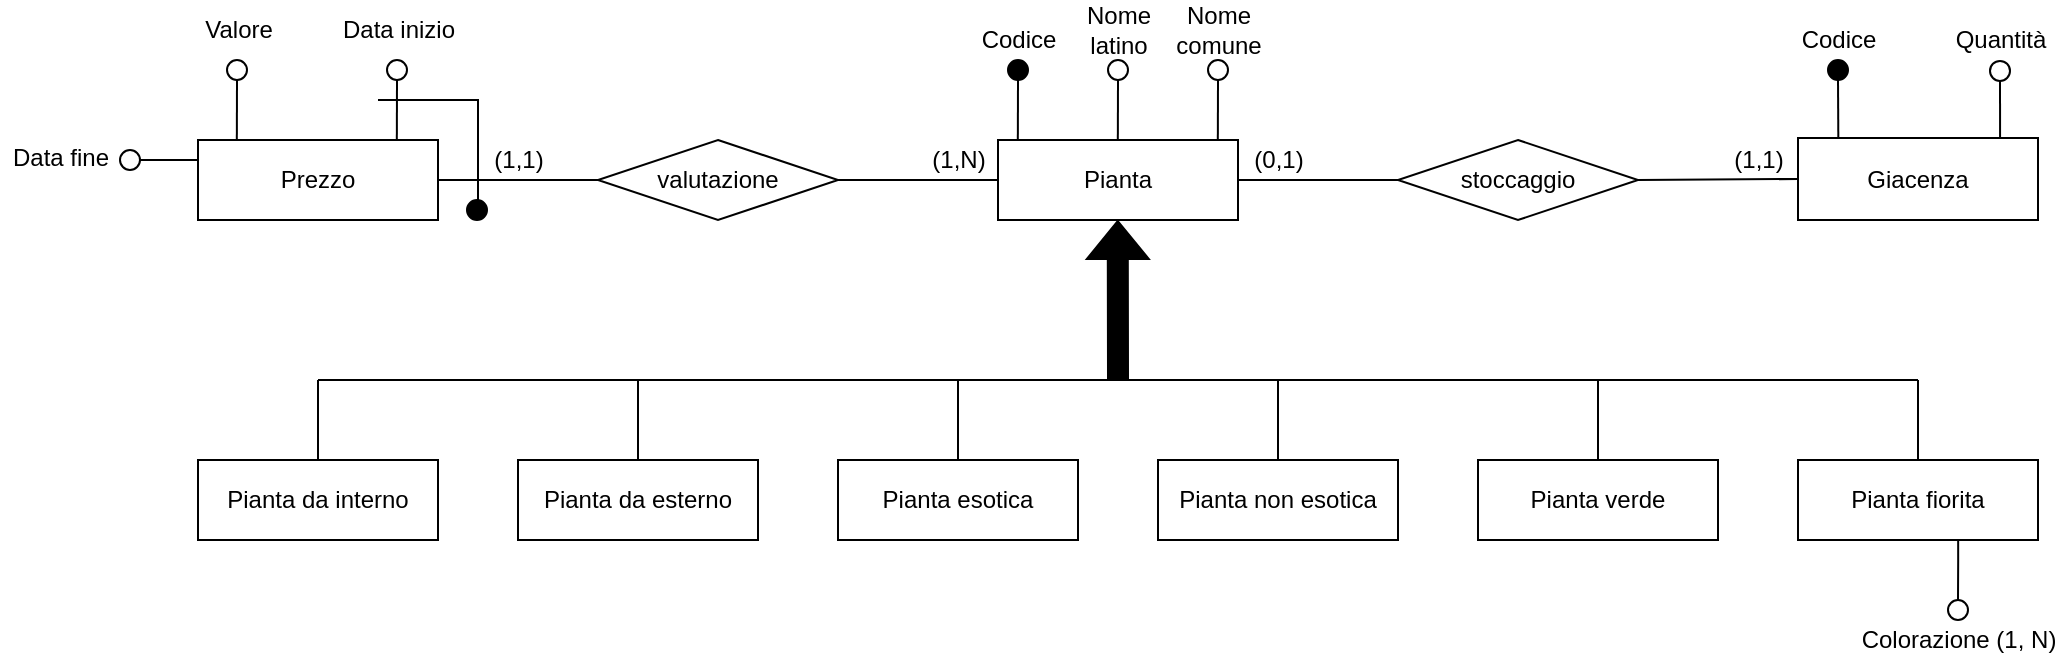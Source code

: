 <mxfile version="16.6.5" type="github">
  <diagram id="7JcDk_5Xcne25kUJDjaO" name="Page-1">
    <mxGraphModel dx="1221" dy="644" grid="1" gridSize="10" guides="1" tooltips="1" connect="1" arrows="1" fold="1" page="1" pageScale="1" pageWidth="1169" pageHeight="827" math="0" shadow="0">
      <root>
        <mxCell id="0" />
        <mxCell id="1" parent="0" />
        <mxCell id="L1K0ubGPdQXraZR7r7xJ-1" value="Pianta da interno" style="rounded=0;whiteSpace=wrap;html=1;strokeWidth=1;perimeterSpacing=0;" parent="1" vertex="1">
          <mxGeometry x="119" y="280" width="120" height="40" as="geometry" />
        </mxCell>
        <mxCell id="L1K0ubGPdQXraZR7r7xJ-2" value="Pianta da esterno" style="rounded=0;whiteSpace=wrap;html=1;strokeWidth=1;perimeterSpacing=0;" parent="1" vertex="1">
          <mxGeometry x="279" y="280" width="120" height="40" as="geometry" />
        </mxCell>
        <mxCell id="L1K0ubGPdQXraZR7r7xJ-3" value="Pianta esotica" style="rounded=0;whiteSpace=wrap;html=1;strokeWidth=1;perimeterSpacing=0;" parent="1" vertex="1">
          <mxGeometry x="439" y="280" width="120" height="40" as="geometry" />
        </mxCell>
        <mxCell id="L1K0ubGPdQXraZR7r7xJ-4" value="Pianta" style="rounded=0;whiteSpace=wrap;html=1;strokeWidth=1;perimeterSpacing=0;" parent="1" vertex="1">
          <mxGeometry x="519" y="120" width="120" height="40" as="geometry" />
        </mxCell>
        <mxCell id="L1K0ubGPdQXraZR7r7xJ-5" value="Pianta non esotica" style="rounded=0;whiteSpace=wrap;html=1;strokeWidth=1;perimeterSpacing=0;" parent="1" vertex="1">
          <mxGeometry x="599" y="280" width="120" height="40" as="geometry" />
        </mxCell>
        <mxCell id="L1K0ubGPdQXraZR7r7xJ-6" value="Pianta verde" style="rounded=0;whiteSpace=wrap;html=1;strokeWidth=1;perimeterSpacing=0;" parent="1" vertex="1">
          <mxGeometry x="759" y="280" width="120" height="40" as="geometry" />
        </mxCell>
        <mxCell id="L1K0ubGPdQXraZR7r7xJ-7" value="Pianta fiorita" style="rounded=0;whiteSpace=wrap;html=1;strokeWidth=1;perimeterSpacing=0;" parent="1" vertex="1">
          <mxGeometry x="919" y="280" width="120" height="40" as="geometry" />
        </mxCell>
        <mxCell id="L1K0ubGPdQXraZR7r7xJ-8" value="" style="endArrow=none;html=1;rounded=0;" parent="1" edge="1">
          <mxGeometry width="50" height="50" relative="1" as="geometry">
            <mxPoint x="179" y="240" as="sourcePoint" />
            <mxPoint x="979" y="240" as="targetPoint" />
          </mxGeometry>
        </mxCell>
        <mxCell id="L1K0ubGPdQXraZR7r7xJ-9" value="" style="endArrow=none;html=1;rounded=0;exitX=0.5;exitY=0;exitDx=0;exitDy=0;" parent="1" source="L1K0ubGPdQXraZR7r7xJ-7" edge="1">
          <mxGeometry width="50" height="50" relative="1" as="geometry">
            <mxPoint x="989" y="290" as="sourcePoint" />
            <mxPoint x="979" y="240" as="targetPoint" />
          </mxGeometry>
        </mxCell>
        <mxCell id="L1K0ubGPdQXraZR7r7xJ-10" value="" style="endArrow=none;html=1;rounded=0;exitX=0.5;exitY=0;exitDx=0;exitDy=0;" parent="1" source="L1K0ubGPdQXraZR7r7xJ-6" edge="1">
          <mxGeometry width="50" height="50" relative="1" as="geometry">
            <mxPoint x="799" y="290" as="sourcePoint" />
            <mxPoint x="819" y="240" as="targetPoint" />
          </mxGeometry>
        </mxCell>
        <mxCell id="L1K0ubGPdQXraZR7r7xJ-11" value="" style="endArrow=none;html=1;rounded=0;exitX=0.5;exitY=0;exitDx=0;exitDy=0;" parent="1" source="L1K0ubGPdQXraZR7r7xJ-5" edge="1">
          <mxGeometry width="50" height="50" relative="1" as="geometry">
            <mxPoint x="629" y="290" as="sourcePoint" />
            <mxPoint x="659" y="240" as="targetPoint" />
          </mxGeometry>
        </mxCell>
        <mxCell id="L1K0ubGPdQXraZR7r7xJ-12" value="" style="endArrow=none;html=1;rounded=0;exitX=0.5;exitY=0;exitDx=0;exitDy=0;" parent="1" source="L1K0ubGPdQXraZR7r7xJ-3" edge="1">
          <mxGeometry width="50" height="50" relative="1" as="geometry">
            <mxPoint x="469" y="290" as="sourcePoint" />
            <mxPoint x="499" y="240" as="targetPoint" />
          </mxGeometry>
        </mxCell>
        <mxCell id="L1K0ubGPdQXraZR7r7xJ-13" value="" style="endArrow=none;html=1;rounded=0;exitX=0.5;exitY=0;exitDx=0;exitDy=0;" parent="1" source="L1K0ubGPdQXraZR7r7xJ-2" edge="1">
          <mxGeometry width="50" height="50" relative="1" as="geometry">
            <mxPoint x="299" y="290" as="sourcePoint" />
            <mxPoint x="339" y="240" as="targetPoint" />
          </mxGeometry>
        </mxCell>
        <mxCell id="L1K0ubGPdQXraZR7r7xJ-14" value="" style="endArrow=none;html=1;rounded=0;exitX=0.5;exitY=0;exitDx=0;exitDy=0;" parent="1" source="L1K0ubGPdQXraZR7r7xJ-1" edge="1">
          <mxGeometry width="50" height="50" relative="1" as="geometry">
            <mxPoint x="179" y="290" as="sourcePoint" />
            <mxPoint x="179" y="240" as="targetPoint" />
          </mxGeometry>
        </mxCell>
        <mxCell id="L1K0ubGPdQXraZR7r7xJ-15" value="" style="shape=flexArrow;endArrow=classic;html=1;rounded=0;fillColor=#000000;" parent="1" edge="1">
          <mxGeometry width="50" height="50" relative="1" as="geometry">
            <mxPoint x="579" y="240" as="sourcePoint" />
            <mxPoint x="578.87" y="160" as="targetPoint" />
          </mxGeometry>
        </mxCell>
        <mxCell id="L1K0ubGPdQXraZR7r7xJ-16" value="" style="endArrow=none;html=1;rounded=0;fillColor=#000000;entryX=0.166;entryY=0;entryDx=0;entryDy=0;entryPerimeter=0;exitX=0.5;exitY=1;exitDx=0;exitDy=0;" parent="1" source="L1K0ubGPdQXraZR7r7xJ-17" edge="1">
          <mxGeometry width="50" height="50" relative="1" as="geometry">
            <mxPoint x="529" y="100" as="sourcePoint" />
            <mxPoint x="528.92" y="120" as="targetPoint" />
          </mxGeometry>
        </mxCell>
        <mxCell id="L1K0ubGPdQXraZR7r7xJ-17" value="" style="ellipse;whiteSpace=wrap;html=1;aspect=fixed;strokeWidth=1;fillColor=#000000;" parent="1" vertex="1">
          <mxGeometry x="524" y="80" width="10" height="10" as="geometry" />
        </mxCell>
        <mxCell id="L1K0ubGPdQXraZR7r7xJ-18" value="Codice" style="text;html=1;align=center;verticalAlign=middle;resizable=0;points=[];autosize=1;strokeColor=none;fillColor=none;" parent="1" vertex="1">
          <mxGeometry x="504" y="60" width="50" height="20" as="geometry" />
        </mxCell>
        <mxCell id="L1K0ubGPdQXraZR7r7xJ-19" value="" style="endArrow=none;html=1;rounded=0;fillColor=#000000;entryX=0.166;entryY=0;entryDx=0;entryDy=0;entryPerimeter=0;exitX=0.5;exitY=1;exitDx=0;exitDy=0;" parent="1" source="L1K0ubGPdQXraZR7r7xJ-20" edge="1">
          <mxGeometry width="50" height="50" relative="1" as="geometry">
            <mxPoint x="579" y="100" as="sourcePoint" />
            <mxPoint x="578.92" y="120" as="targetPoint" />
          </mxGeometry>
        </mxCell>
        <mxCell id="L1K0ubGPdQXraZR7r7xJ-20" value="" style="ellipse;whiteSpace=wrap;html=1;aspect=fixed;strokeWidth=1;fillColor=none;" parent="1" vertex="1">
          <mxGeometry x="574" y="80" width="10" height="10" as="geometry" />
        </mxCell>
        <mxCell id="L1K0ubGPdQXraZR7r7xJ-21" value="Nome &lt;br&gt;latino" style="text;html=1;align=center;verticalAlign=middle;resizable=0;points=[];autosize=1;strokeColor=none;fillColor=none;" parent="1" vertex="1">
          <mxGeometry x="554" y="50" width="50" height="30" as="geometry" />
        </mxCell>
        <mxCell id="L1K0ubGPdQXraZR7r7xJ-22" value="" style="endArrow=none;html=1;rounded=0;fillColor=#000000;entryX=0.166;entryY=0;entryDx=0;entryDy=0;entryPerimeter=0;exitX=0.5;exitY=1;exitDx=0;exitDy=0;" parent="1" source="L1K0ubGPdQXraZR7r7xJ-23" edge="1">
          <mxGeometry width="50" height="50" relative="1" as="geometry">
            <mxPoint x="629" y="100" as="sourcePoint" />
            <mxPoint x="628.92" y="120" as="targetPoint" />
          </mxGeometry>
        </mxCell>
        <mxCell id="L1K0ubGPdQXraZR7r7xJ-23" value="" style="ellipse;whiteSpace=wrap;html=1;aspect=fixed;strokeWidth=1;fillColor=none;" parent="1" vertex="1">
          <mxGeometry x="624" y="80" width="10" height="10" as="geometry" />
        </mxCell>
        <mxCell id="L1K0ubGPdQXraZR7r7xJ-24" value="Nome &lt;br&gt;comune" style="text;html=1;align=center;verticalAlign=middle;resizable=0;points=[];autosize=1;strokeColor=none;fillColor=none;" parent="1" vertex="1">
          <mxGeometry x="599" y="50" width="60" height="30" as="geometry" />
        </mxCell>
        <mxCell id="L1K0ubGPdQXraZR7r7xJ-25" value="" style="endArrow=none;html=1;rounded=0;fillColor=#000000;entryX=0.5;entryY=0;entryDx=0;entryDy=0;" parent="1" target="L1K0ubGPdQXraZR7r7xJ-26" edge="1">
          <mxGeometry width="50" height="50" relative="1" as="geometry">
            <mxPoint x="999.08" y="320" as="sourcePoint" />
            <mxPoint x="999.0" y="340" as="targetPoint" />
            <Array as="points">
              <mxPoint x="999.09" y="330" />
            </Array>
          </mxGeometry>
        </mxCell>
        <mxCell id="L1K0ubGPdQXraZR7r7xJ-26" value="" style="ellipse;whiteSpace=wrap;html=1;aspect=fixed;strokeWidth=1;fillColor=none;" parent="1" vertex="1">
          <mxGeometry x="994" y="350" width="10" height="10" as="geometry" />
        </mxCell>
        <mxCell id="L1K0ubGPdQXraZR7r7xJ-27" value="Colorazione (1, N)" style="text;html=1;align=center;verticalAlign=middle;resizable=0;points=[];autosize=1;strokeColor=none;fillColor=none;" parent="1" vertex="1">
          <mxGeometry x="944" y="360" width="110" height="20" as="geometry" />
        </mxCell>
        <mxCell id="L1K0ubGPdQXraZR7r7xJ-28" value="Prezzo" style="rounded=0;whiteSpace=wrap;html=1;strokeWidth=1;perimeterSpacing=0;" parent="1" vertex="1">
          <mxGeometry x="119" y="120" width="120" height="40" as="geometry" />
        </mxCell>
        <mxCell id="L1K0ubGPdQXraZR7r7xJ-29" value="valutazione" style="rhombus;whiteSpace=wrap;html=1;" parent="1" vertex="1">
          <mxGeometry x="319" y="120" width="120" height="40" as="geometry" />
        </mxCell>
        <mxCell id="L1K0ubGPdQXraZR7r7xJ-30" value="" style="endArrow=none;html=1;rounded=0;entryX=0;entryY=0.5;entryDx=0;entryDy=0;exitX=1;exitY=0.5;exitDx=0;exitDy=0;" parent="1" source="L1K0ubGPdQXraZR7r7xJ-29" target="L1K0ubGPdQXraZR7r7xJ-4" edge="1">
          <mxGeometry width="50" height="50" relative="1" as="geometry">
            <mxPoint x="409" y="240" as="sourcePoint" />
            <mxPoint x="459" y="190" as="targetPoint" />
          </mxGeometry>
        </mxCell>
        <mxCell id="L1K0ubGPdQXraZR7r7xJ-31" value="" style="endArrow=none;html=1;rounded=0;entryX=1;entryY=0.5;entryDx=0;entryDy=0;exitX=0;exitY=0.5;exitDx=0;exitDy=0;" parent="1" source="L1K0ubGPdQXraZR7r7xJ-29" target="L1K0ubGPdQXraZR7r7xJ-28" edge="1">
          <mxGeometry width="50" height="50" relative="1" as="geometry">
            <mxPoint x="409" y="240" as="sourcePoint" />
            <mxPoint x="459" y="190" as="targetPoint" />
          </mxGeometry>
        </mxCell>
        <mxCell id="L1K0ubGPdQXraZR7r7xJ-32" value="" style="endArrow=none;html=1;rounded=0;fillColor=#000000;entryX=0.166;entryY=0;entryDx=0;entryDy=0;entryPerimeter=0;exitX=0.5;exitY=1;exitDx=0;exitDy=0;" parent="1" source="L1K0ubGPdQXraZR7r7xJ-33" edge="1">
          <mxGeometry width="50" height="50" relative="1" as="geometry">
            <mxPoint x="138.5" y="100" as="sourcePoint" />
            <mxPoint x="138.42" y="120" as="targetPoint" />
          </mxGeometry>
        </mxCell>
        <mxCell id="L1K0ubGPdQXraZR7r7xJ-33" value="" style="ellipse;whiteSpace=wrap;html=1;aspect=fixed;strokeWidth=1;fillColor=none;" parent="1" vertex="1">
          <mxGeometry x="133.5" y="80" width="10" height="10" as="geometry" />
        </mxCell>
        <mxCell id="L1K0ubGPdQXraZR7r7xJ-34" value="" style="endArrow=none;html=1;rounded=0;fillColor=#000000;entryX=0.166;entryY=0;entryDx=0;entryDy=0;entryPerimeter=0;exitX=0.5;exitY=1;exitDx=0;exitDy=0;" parent="1" source="L1K0ubGPdQXraZR7r7xJ-35" edge="1">
          <mxGeometry width="50" height="50" relative="1" as="geometry">
            <mxPoint x="218.5" y="100" as="sourcePoint" />
            <mxPoint x="218.42" y="120" as="targetPoint" />
          </mxGeometry>
        </mxCell>
        <mxCell id="L1K0ubGPdQXraZR7r7xJ-35" value="" style="ellipse;whiteSpace=wrap;html=1;aspect=fixed;strokeWidth=1;fillColor=none;" parent="1" vertex="1">
          <mxGeometry x="213.5" y="80" width="10" height="10" as="geometry" />
        </mxCell>
        <mxCell id="L1K0ubGPdQXraZR7r7xJ-36" value="Data inizio" style="text;html=1;align=center;verticalAlign=middle;resizable=0;points=[];autosize=1;strokeColor=none;fillColor=none;" parent="1" vertex="1">
          <mxGeometry x="183.5" y="55" width="70" height="20" as="geometry" />
        </mxCell>
        <mxCell id="L1K0ubGPdQXraZR7r7xJ-37" value="Valore" style="text;html=1;align=center;verticalAlign=middle;resizable=0;points=[];autosize=1;strokeColor=none;fillColor=none;" parent="1" vertex="1">
          <mxGeometry x="113.5" y="55" width="50" height="20" as="geometry" />
        </mxCell>
        <mxCell id="L1K0ubGPdQXraZR7r7xJ-38" value="" style="endArrow=none;html=1;rounded=0;" parent="1" edge="1">
          <mxGeometry width="50" height="50" relative="1" as="geometry">
            <mxPoint x="209" y="100" as="sourcePoint" />
            <mxPoint x="259" y="150" as="targetPoint" />
            <Array as="points">
              <mxPoint x="259" y="100" />
            </Array>
          </mxGeometry>
        </mxCell>
        <mxCell id="L1K0ubGPdQXraZR7r7xJ-39" value="" style="ellipse;whiteSpace=wrap;html=1;aspect=fixed;strokeWidth=1;fillColor=#000000;" parent="1" vertex="1">
          <mxGeometry x="253.5" y="150" width="10" height="10" as="geometry" />
        </mxCell>
        <mxCell id="UBl3L2ol2V0kKMS2N7Tc-1" value="(1,N)" style="text;html=1;align=center;verticalAlign=middle;resizable=0;points=[];autosize=1;strokeColor=none;fillColor=none;" parent="1" vertex="1">
          <mxGeometry x="479" y="120" width="40" height="20" as="geometry" />
        </mxCell>
        <mxCell id="UBl3L2ol2V0kKMS2N7Tc-2" value="(1,1)" style="text;html=1;align=center;verticalAlign=middle;resizable=0;points=[];autosize=1;strokeColor=none;fillColor=none;" parent="1" vertex="1">
          <mxGeometry x="259" y="120" width="40" height="20" as="geometry" />
        </mxCell>
        <mxCell id="b3spKPPGyyYjwJ6fSEUn-1" value="" style="ellipse;whiteSpace=wrap;html=1;aspect=fixed;strokeWidth=1;fillColor=none;" parent="1" vertex="1">
          <mxGeometry x="80" y="125" width="10" height="10" as="geometry" />
        </mxCell>
        <mxCell id="b3spKPPGyyYjwJ6fSEUn-2" value="" style="endArrow=none;html=1;rounded=0;exitX=1;exitY=0.5;exitDx=0;exitDy=0;entryX=0;entryY=0.25;entryDx=0;entryDy=0;" parent="1" source="b3spKPPGyyYjwJ6fSEUn-1" target="L1K0ubGPdQXraZR7r7xJ-28" edge="1">
          <mxGeometry width="50" height="50" relative="1" as="geometry">
            <mxPoint x="110" y="150" as="sourcePoint" />
            <mxPoint x="160" y="100" as="targetPoint" />
          </mxGeometry>
        </mxCell>
        <mxCell id="b3spKPPGyyYjwJ6fSEUn-3" value="Data fine" style="text;html=1;align=center;verticalAlign=middle;resizable=0;points=[];autosize=1;strokeColor=none;fillColor=none;" parent="1" vertex="1">
          <mxGeometry x="20" y="119" width="60" height="20" as="geometry" />
        </mxCell>
        <mxCell id="ioJ8iEitVT8abfqSJfe4-1" value="Giacenza" style="rounded=0;whiteSpace=wrap;html=1;strokeWidth=1;perimeterSpacing=0;" vertex="1" parent="1">
          <mxGeometry x="919" y="119" width="120" height="41" as="geometry" />
        </mxCell>
        <mxCell id="ioJ8iEitVT8abfqSJfe4-2" value="stoccaggio" style="rhombus;whiteSpace=wrap;html=1;" vertex="1" parent="1">
          <mxGeometry x="719" y="120" width="120" height="40" as="geometry" />
        </mxCell>
        <mxCell id="ioJ8iEitVT8abfqSJfe4-3" value="" style="endArrow=none;html=1;rounded=0;exitX=1;exitY=0.5;exitDx=0;exitDy=0;entryX=0;entryY=0.5;entryDx=0;entryDy=0;" edge="1" parent="1" source="L1K0ubGPdQXraZR7r7xJ-4" target="ioJ8iEitVT8abfqSJfe4-2">
          <mxGeometry width="50" height="50" relative="1" as="geometry">
            <mxPoint x="730" y="210" as="sourcePoint" />
            <mxPoint x="780" y="160" as="targetPoint" />
          </mxGeometry>
        </mxCell>
        <mxCell id="ioJ8iEitVT8abfqSJfe4-4" value="" style="endArrow=none;html=1;rounded=0;entryX=0;entryY=0.5;entryDx=0;entryDy=0;exitX=1;exitY=0.5;exitDx=0;exitDy=0;" edge="1" parent="1" source="ioJ8iEitVT8abfqSJfe4-2" target="ioJ8iEitVT8abfqSJfe4-1">
          <mxGeometry width="50" height="50" relative="1" as="geometry">
            <mxPoint x="730" y="210" as="sourcePoint" />
            <mxPoint x="780" y="160" as="targetPoint" />
          </mxGeometry>
        </mxCell>
        <mxCell id="ioJ8iEitVT8abfqSJfe4-5" value="(0,1)" style="text;html=1;align=center;verticalAlign=middle;resizable=0;points=[];autosize=1;strokeColor=none;fillColor=none;" vertex="1" parent="1">
          <mxGeometry x="639" y="120" width="40" height="20" as="geometry" />
        </mxCell>
        <mxCell id="ioJ8iEitVT8abfqSJfe4-6" value="(1,1)" style="text;html=1;align=center;verticalAlign=middle;resizable=0;points=[];autosize=1;strokeColor=none;fillColor=none;" vertex="1" parent="1">
          <mxGeometry x="879" y="120" width="40" height="20" as="geometry" />
        </mxCell>
        <mxCell id="ioJ8iEitVT8abfqSJfe4-7" value="" style="endArrow=none;html=1;rounded=0;fillColor=#000000;exitX=0.5;exitY=1;exitDx=0;exitDy=0;entryX=0.168;entryY=-0.011;entryDx=0;entryDy=0;entryPerimeter=0;" edge="1" parent="1" source="ioJ8iEitVT8abfqSJfe4-8" target="ioJ8iEitVT8abfqSJfe4-1">
          <mxGeometry width="50" height="50" relative="1" as="geometry">
            <mxPoint x="939" y="100" as="sourcePoint" />
            <mxPoint x="939" y="110" as="targetPoint" />
          </mxGeometry>
        </mxCell>
        <mxCell id="ioJ8iEitVT8abfqSJfe4-8" value="" style="ellipse;whiteSpace=wrap;html=1;aspect=fixed;strokeWidth=1;fillColor=#000000;" vertex="1" parent="1">
          <mxGeometry x="934" y="80" width="10" height="10" as="geometry" />
        </mxCell>
        <mxCell id="ioJ8iEitVT8abfqSJfe4-9" value="Codice" style="text;html=1;align=center;verticalAlign=middle;resizable=0;points=[];autosize=1;strokeColor=none;fillColor=none;" vertex="1" parent="1">
          <mxGeometry x="914" y="60" width="50" height="20" as="geometry" />
        </mxCell>
        <mxCell id="ioJ8iEitVT8abfqSJfe4-10" value="" style="endArrow=none;html=1;rounded=0;fillColor=#000000;exitX=0.5;exitY=1;exitDx=0;exitDy=0;entryX=0.842;entryY=-0.009;entryDx=0;entryDy=0;entryPerimeter=0;" edge="1" parent="1" source="ioJ8iEitVT8abfqSJfe4-11" target="ioJ8iEitVT8abfqSJfe4-1">
          <mxGeometry width="50" height="50" relative="1" as="geometry">
            <mxPoint x="1020" y="100.45" as="sourcePoint" />
            <mxPoint x="1020" y="110" as="targetPoint" />
          </mxGeometry>
        </mxCell>
        <mxCell id="ioJ8iEitVT8abfqSJfe4-11" value="" style="ellipse;whiteSpace=wrap;html=1;aspect=fixed;strokeWidth=1;fillColor=none;" vertex="1" parent="1">
          <mxGeometry x="1015" y="80.45" width="10" height="10" as="geometry" />
        </mxCell>
        <mxCell id="ioJ8iEitVT8abfqSJfe4-12" value="Quantità" style="text;html=1;align=center;verticalAlign=middle;resizable=0;points=[];autosize=1;strokeColor=none;fillColor=none;" vertex="1" parent="1">
          <mxGeometry x="990" y="60.45" width="60" height="20" as="geometry" />
        </mxCell>
      </root>
    </mxGraphModel>
  </diagram>
</mxfile>
